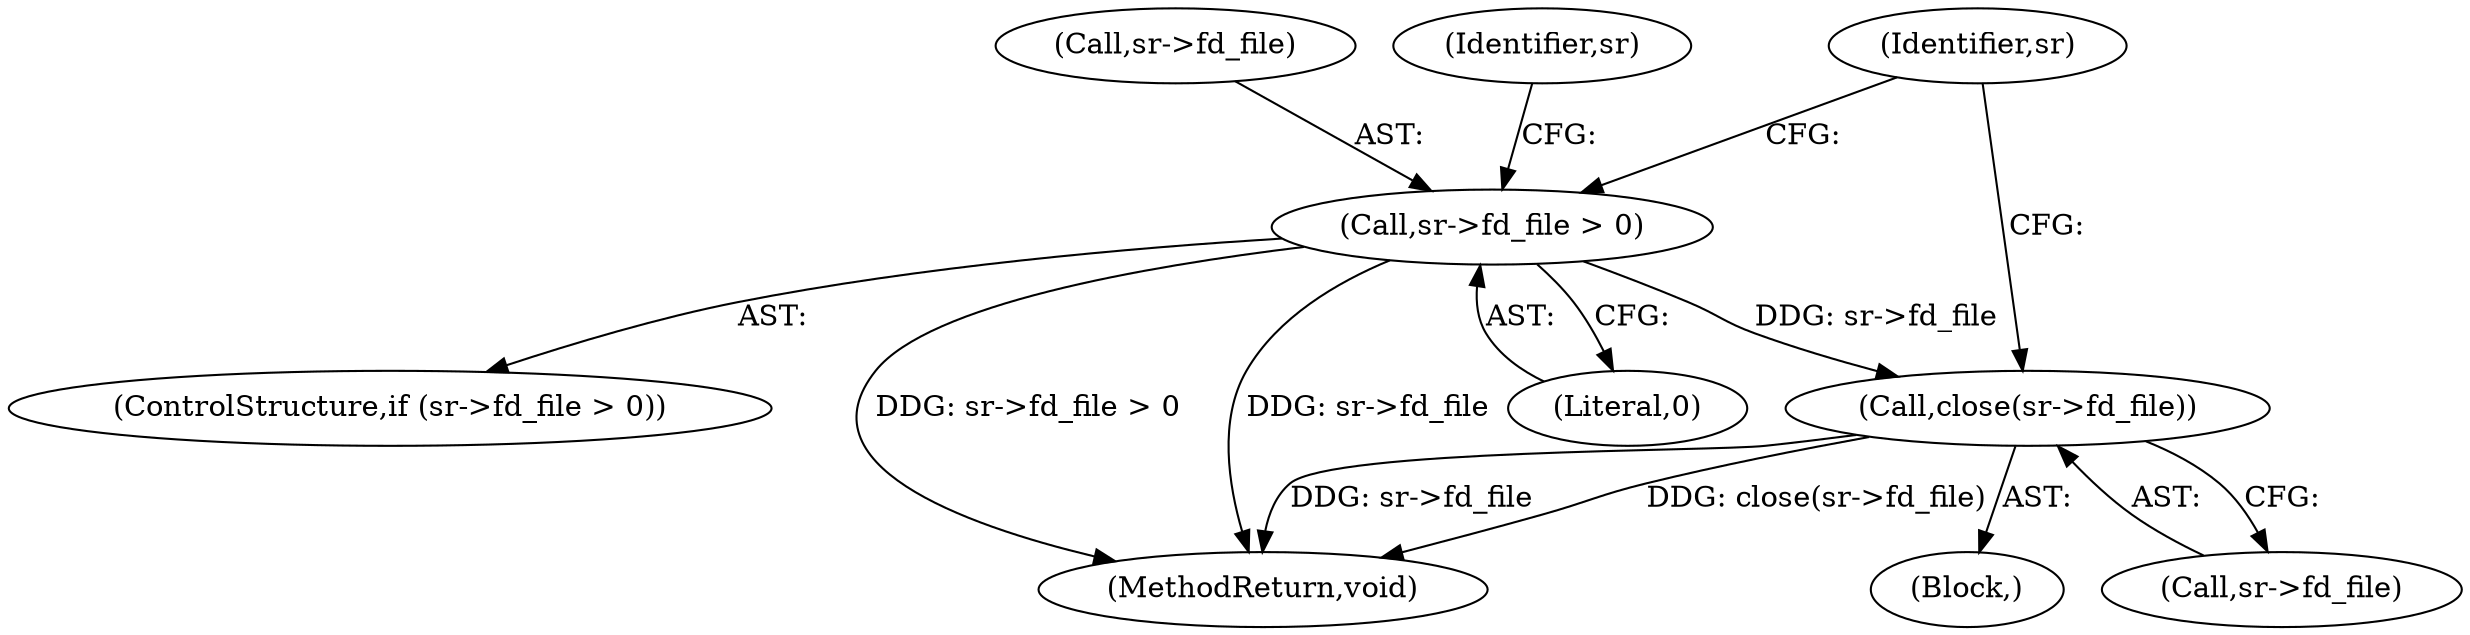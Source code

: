 digraph "0_monkey_b2d0e6f92310bb14a15aa2f8e96e1fb5379776dd_0@API" {
"1000121" [label="(Call,close(sr->fd_file))"];
"1000104" [label="(Call,sr->fd_file > 0)"];
"1000104" [label="(Call,sr->fd_file > 0)"];
"1000103" [label="(ControlStructure,if (sr->fd_file > 0))"];
"1000172" [label="(MethodReturn,void)"];
"1000120" [label="(Block,)"];
"1000108" [label="(Literal,0)"];
"1000121" [label="(Call,close(sr->fd_file))"];
"1000128" [label="(Identifier,sr)"];
"1000122" [label="(Call,sr->fd_file)"];
"1000105" [label="(Call,sr->fd_file)"];
"1000113" [label="(Identifier,sr)"];
"1000121" -> "1000120"  [label="AST: "];
"1000121" -> "1000122"  [label="CFG: "];
"1000122" -> "1000121"  [label="AST: "];
"1000128" -> "1000121"  [label="CFG: "];
"1000121" -> "1000172"  [label="DDG: close(sr->fd_file)"];
"1000121" -> "1000172"  [label="DDG: sr->fd_file"];
"1000104" -> "1000121"  [label="DDG: sr->fd_file"];
"1000104" -> "1000103"  [label="AST: "];
"1000104" -> "1000108"  [label="CFG: "];
"1000105" -> "1000104"  [label="AST: "];
"1000108" -> "1000104"  [label="AST: "];
"1000113" -> "1000104"  [label="CFG: "];
"1000128" -> "1000104"  [label="CFG: "];
"1000104" -> "1000172"  [label="DDG: sr->fd_file > 0"];
"1000104" -> "1000172"  [label="DDG: sr->fd_file"];
}
